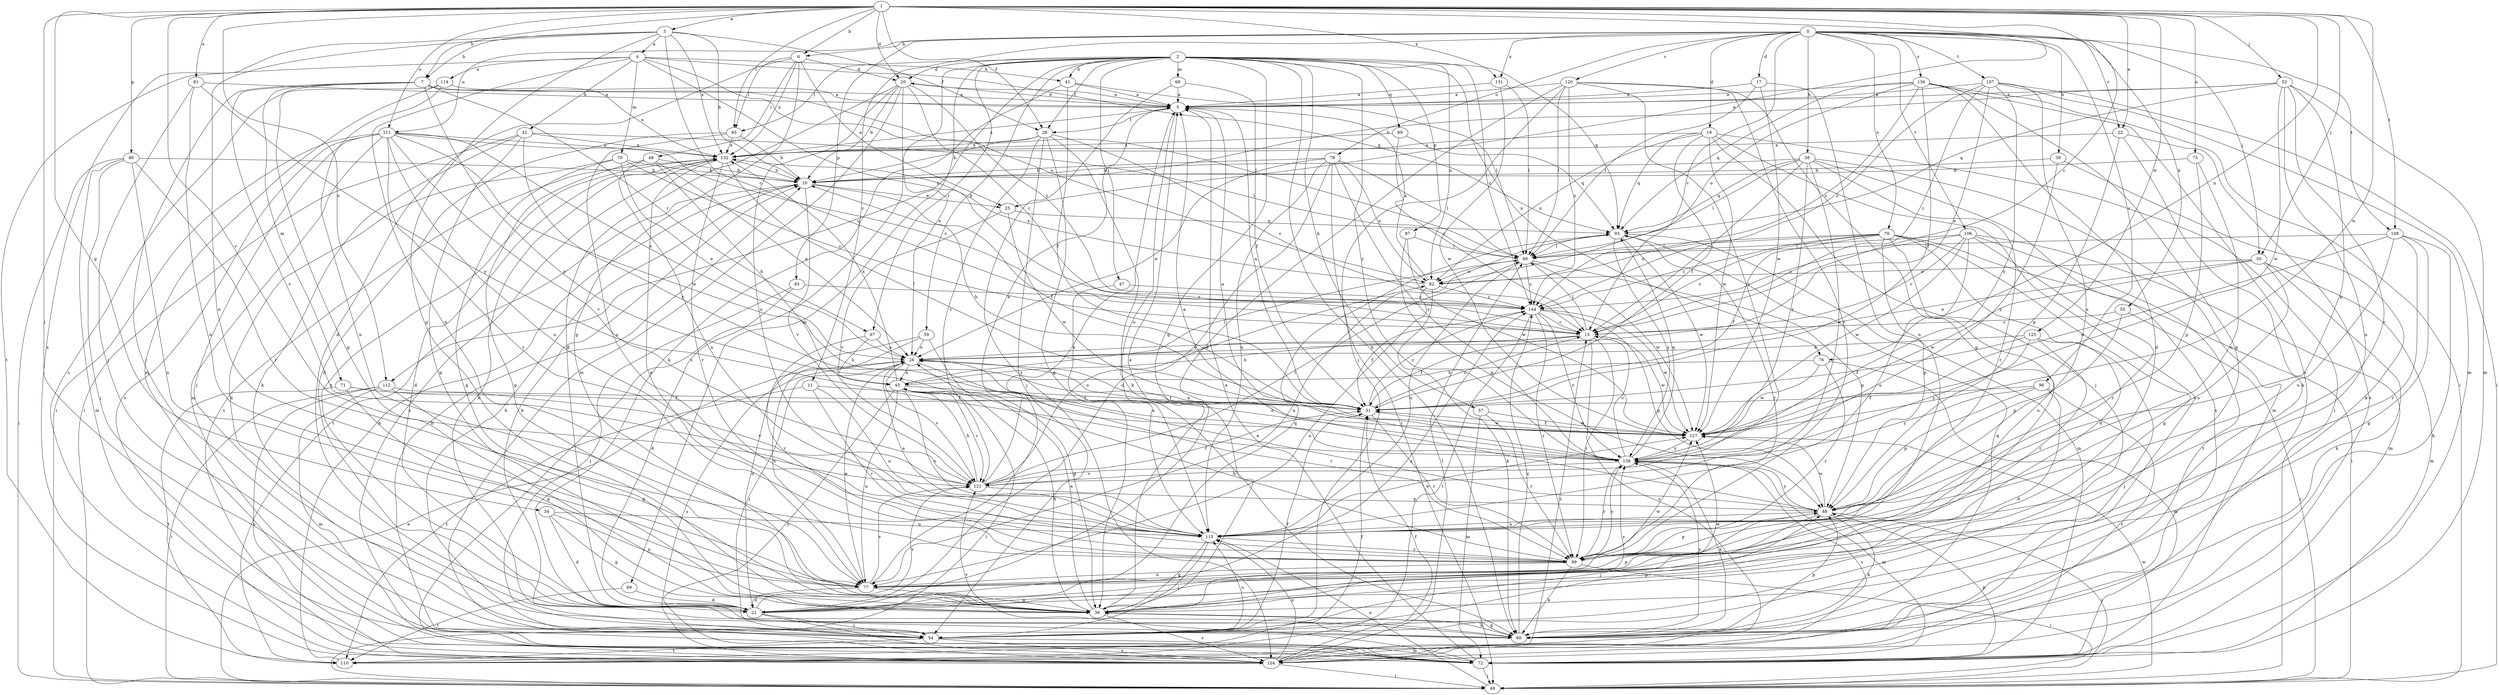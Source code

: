 strict digraph  {
0;
1;
2;
3;
4;
5;
6;
7;
10;
11;
15;
17;
19;
20;
21;
22;
25;
26;
28;
31;
34;
36;
38;
39;
41;
42;
43;
47;
48;
49;
50;
52;
54;
55;
57;
59;
60;
65;
66;
68;
69;
70;
71;
72;
75;
76;
77;
78;
79;
81;
82;
83;
86;
87;
88;
89;
93;
96;
97;
99;
104;
106;
107;
108;
110;
111;
112;
114;
115;
120;
121;
125;
127;
131;
132;
136;
138;
144;
0 -> 6  [label=b];
0 -> 11  [label=c];
0 -> 15  [label=c];
0 -> 17  [label=d];
0 -> 19  [label=d];
0 -> 38  [label=h];
0 -> 39  [label=h];
0 -> 50  [label=j];
0 -> 55  [label=k];
0 -> 78  [label=o];
0 -> 79  [label=o];
0 -> 83  [label=p];
0 -> 96  [label=r];
0 -> 106  [label=t];
0 -> 107  [label=t];
0 -> 108  [label=t];
0 -> 111  [label=u];
0 -> 120  [label=v];
0 -> 131  [label=x];
0 -> 136  [label=y];
0 -> 22  [label=v];
1 -> 3  [label=a];
1 -> 6  [label=b];
1 -> 7  [label=b];
1 -> 15  [label=c];
1 -> 20  [label=d];
1 -> 22  [label=e];
1 -> 25  [label=e];
1 -> 28  [label=f];
1 -> 34  [label=g];
1 -> 50  [label=j];
1 -> 52  [label=j];
1 -> 54  [label=j];
1 -> 65  [label=l];
1 -> 75  [label=n];
1 -> 76  [label=n];
1 -> 81  [label=o];
1 -> 86  [label=p];
1 -> 108  [label=t];
1 -> 111  [label=u];
1 -> 112  [label=u];
1 -> 121  [label=v];
1 -> 125  [label=w];
1 -> 127  [label=w];
1 -> 131  [label=x];
2 -> 20  [label=d];
2 -> 28  [label=f];
2 -> 36  [label=g];
2 -> 41  [label=h];
2 -> 47  [label=i];
2 -> 57  [label=k];
2 -> 59  [label=k];
2 -> 60  [label=k];
2 -> 65  [label=l];
2 -> 68  [label=m];
2 -> 69  [label=m];
2 -> 76  [label=n];
2 -> 82  [label=o];
2 -> 87  [label=p];
2 -> 89  [label=q];
2 -> 93  [label=q];
2 -> 97  [label=r];
2 -> 104  [label=s];
2 -> 112  [label=u];
2 -> 138  [label=y];
2 -> 144  [label=z];
3 -> 4  [label=a];
3 -> 7  [label=b];
3 -> 10  [label=b];
3 -> 15  [label=c];
3 -> 28  [label=f];
3 -> 36  [label=g];
3 -> 77  [label=n];
3 -> 104  [label=s];
3 -> 132  [label=x];
4 -> 41  [label=h];
4 -> 42  [label=h];
4 -> 70  [label=m];
4 -> 77  [label=n];
4 -> 82  [label=o];
4 -> 93  [label=q];
4 -> 110  [label=t];
4 -> 114  [label=u];
4 -> 144  [label=z];
5 -> 20  [label=d];
5 -> 28  [label=f];
5 -> 115  [label=u];
5 -> 132  [label=x];
6 -> 20  [label=d];
6 -> 21  [label=d];
6 -> 25  [label=e];
6 -> 36  [label=g];
6 -> 48  [label=i];
6 -> 65  [label=l];
6 -> 132  [label=x];
7 -> 5  [label=a];
7 -> 36  [label=g];
7 -> 54  [label=j];
7 -> 66  [label=l];
7 -> 71  [label=m];
7 -> 97  [label=r];
7 -> 121  [label=v];
7 -> 132  [label=x];
7 -> 138  [label=y];
10 -> 25  [label=e];
10 -> 31  [label=f];
10 -> 110  [label=t];
10 -> 121  [label=v];
11 -> 31  [label=f];
11 -> 99  [label=r];
11 -> 110  [label=t];
11 -> 115  [label=u];
15 -> 26  [label=e];
15 -> 31  [label=f];
15 -> 43  [label=h];
15 -> 66  [label=l];
15 -> 99  [label=r];
15 -> 104  [label=s];
15 -> 127  [label=w];
17 -> 5  [label=a];
17 -> 66  [label=l];
17 -> 77  [label=n];
17 -> 127  [label=w];
19 -> 31  [label=f];
19 -> 49  [label=i];
19 -> 54  [label=j];
19 -> 82  [label=o];
19 -> 93  [label=q];
19 -> 104  [label=s];
19 -> 127  [label=w];
19 -> 132  [label=x];
20 -> 5  [label=a];
20 -> 10  [label=b];
20 -> 15  [label=c];
20 -> 21  [label=d];
20 -> 26  [label=e];
20 -> 72  [label=m];
20 -> 115  [label=u];
20 -> 144  [label=z];
21 -> 54  [label=j];
21 -> 88  [label=p];
21 -> 93  [label=q];
21 -> 104  [label=s];
21 -> 121  [label=v];
21 -> 132  [label=x];
21 -> 144  [label=z];
22 -> 60  [label=k];
22 -> 88  [label=p];
22 -> 104  [label=s];
22 -> 132  [label=x];
25 -> 93  [label=q];
25 -> 121  [label=v];
25 -> 127  [label=w];
26 -> 43  [label=h];
26 -> 54  [label=j];
26 -> 99  [label=r];
26 -> 104  [label=s];
26 -> 121  [label=v];
28 -> 10  [label=b];
28 -> 15  [label=c];
28 -> 36  [label=g];
28 -> 54  [label=j];
28 -> 60  [label=k];
28 -> 121  [label=v];
28 -> 132  [label=x];
31 -> 5  [label=a];
31 -> 10  [label=b];
31 -> 15  [label=c];
31 -> 99  [label=r];
31 -> 127  [label=w];
31 -> 144  [label=z];
34 -> 21  [label=d];
34 -> 36  [label=g];
34 -> 77  [label=n];
34 -> 115  [label=u];
36 -> 5  [label=a];
36 -> 26  [label=e];
36 -> 43  [label=h];
36 -> 60  [label=k];
36 -> 104  [label=s];
36 -> 127  [label=w];
36 -> 138  [label=y];
38 -> 10  [label=b];
38 -> 15  [label=c];
38 -> 66  [label=l];
38 -> 72  [label=m];
38 -> 93  [label=q];
38 -> 99  [label=r];
38 -> 104  [label=s];
38 -> 121  [label=v];
38 -> 138  [label=y];
39 -> 10  [label=b];
39 -> 60  [label=k];
39 -> 138  [label=y];
41 -> 5  [label=a];
41 -> 31  [label=f];
41 -> 60  [label=k];
41 -> 66  [label=l];
42 -> 36  [label=g];
42 -> 49  [label=i];
42 -> 60  [label=k];
42 -> 66  [label=l];
42 -> 132  [label=x];
42 -> 138  [label=y];
43 -> 31  [label=f];
43 -> 49  [label=i];
43 -> 66  [label=l];
43 -> 77  [label=n];
43 -> 104  [label=s];
43 -> 115  [label=u];
43 -> 121  [label=v];
43 -> 132  [label=x];
47 -> 115  [label=u];
47 -> 144  [label=z];
48 -> 10  [label=b];
48 -> 26  [label=e];
48 -> 36  [label=g];
48 -> 43  [label=h];
48 -> 115  [label=u];
49 -> 26  [label=e];
49 -> 115  [label=u];
49 -> 127  [label=w];
50 -> 26  [label=e];
50 -> 60  [label=k];
50 -> 72  [label=m];
50 -> 82  [label=o];
50 -> 115  [label=u];
50 -> 127  [label=w];
52 -> 5  [label=a];
52 -> 10  [label=b];
52 -> 72  [label=m];
52 -> 77  [label=n];
52 -> 88  [label=p];
52 -> 93  [label=q];
52 -> 99  [label=r];
52 -> 127  [label=w];
54 -> 10  [label=b];
54 -> 31  [label=f];
54 -> 72  [label=m];
54 -> 88  [label=p];
54 -> 104  [label=s];
54 -> 110  [label=t];
54 -> 115  [label=u];
55 -> 15  [label=c];
55 -> 49  [label=i];
55 -> 88  [label=p];
57 -> 72  [label=m];
57 -> 99  [label=r];
57 -> 127  [label=w];
59 -> 21  [label=d];
59 -> 26  [label=e];
59 -> 36  [label=g];
59 -> 77  [label=n];
60 -> 10  [label=b];
60 -> 36  [label=g];
60 -> 88  [label=p];
60 -> 93  [label=q];
60 -> 138  [label=y];
60 -> 144  [label=z];
65 -> 10  [label=b];
65 -> 21  [label=d];
65 -> 115  [label=u];
65 -> 132  [label=x];
66 -> 82  [label=o];
66 -> 88  [label=p];
66 -> 115  [label=u];
66 -> 127  [label=w];
66 -> 144  [label=z];
68 -> 5  [label=a];
68 -> 31  [label=f];
68 -> 104  [label=s];
69 -> 21  [label=d];
69 -> 110  [label=t];
70 -> 10  [label=b];
70 -> 15  [label=c];
70 -> 26  [label=e];
70 -> 36  [label=g];
70 -> 60  [label=k];
71 -> 31  [label=f];
71 -> 36  [label=g];
71 -> 110  [label=t];
71 -> 121  [label=v];
72 -> 5  [label=a];
72 -> 10  [label=b];
72 -> 49  [label=i];
72 -> 88  [label=p];
72 -> 121  [label=v];
72 -> 132  [label=x];
75 -> 10  [label=b];
75 -> 88  [label=p];
75 -> 115  [label=u];
76 -> 43  [label=h];
76 -> 72  [label=m];
76 -> 99  [label=r];
76 -> 127  [label=w];
77 -> 5  [label=a];
77 -> 21  [label=d];
77 -> 26  [label=e];
77 -> 36  [label=g];
77 -> 121  [label=v];
77 -> 127  [label=w];
78 -> 10  [label=b];
78 -> 21  [label=d];
78 -> 26  [label=e];
78 -> 49  [label=i];
78 -> 66  [label=l];
78 -> 82  [label=o];
78 -> 115  [label=u];
78 -> 138  [label=y];
79 -> 15  [label=c];
79 -> 21  [label=d];
79 -> 31  [label=f];
79 -> 36  [label=g];
79 -> 49  [label=i];
79 -> 66  [label=l];
79 -> 77  [label=n];
79 -> 82  [label=o];
79 -> 88  [label=p];
79 -> 144  [label=z];
81 -> 5  [label=a];
81 -> 54  [label=j];
81 -> 77  [label=n];
81 -> 138  [label=y];
82 -> 5  [label=a];
82 -> 60  [label=k];
82 -> 77  [label=n];
82 -> 132  [label=x];
82 -> 144  [label=z];
83 -> 21  [label=d];
83 -> 54  [label=j];
83 -> 144  [label=z];
86 -> 10  [label=b];
86 -> 49  [label=i];
86 -> 54  [label=j];
86 -> 72  [label=m];
86 -> 77  [label=n];
86 -> 99  [label=r];
87 -> 66  [label=l];
87 -> 88  [label=p];
87 -> 127  [label=w];
88 -> 5  [label=a];
88 -> 26  [label=e];
88 -> 49  [label=i];
88 -> 54  [label=j];
88 -> 60  [label=k];
88 -> 115  [label=u];
88 -> 127  [label=w];
88 -> 138  [label=y];
89 -> 15  [label=c];
89 -> 93  [label=q];
89 -> 132  [label=x];
93 -> 66  [label=l];
93 -> 72  [label=m];
93 -> 77  [label=n];
93 -> 99  [label=r];
93 -> 127  [label=w];
93 -> 138  [label=y];
96 -> 21  [label=d];
96 -> 31  [label=f];
96 -> 88  [label=p];
96 -> 110  [label=t];
96 -> 138  [label=y];
97 -> 26  [label=e];
97 -> 43  [label=h];
97 -> 99  [label=r];
99 -> 43  [label=h];
99 -> 49  [label=i];
99 -> 60  [label=k];
99 -> 77  [label=n];
99 -> 88  [label=p];
99 -> 138  [label=y];
104 -> 31  [label=f];
104 -> 49  [label=i];
104 -> 66  [label=l];
104 -> 115  [label=u];
106 -> 15  [label=c];
106 -> 66  [label=l];
106 -> 72  [label=m];
106 -> 99  [label=r];
106 -> 110  [label=t];
106 -> 115  [label=u];
106 -> 127  [label=w];
106 -> 144  [label=z];
107 -> 5  [label=a];
107 -> 15  [label=c];
107 -> 26  [label=e];
107 -> 49  [label=i];
107 -> 72  [label=m];
107 -> 115  [label=u];
107 -> 138  [label=y];
107 -> 144  [label=z];
108 -> 36  [label=g];
108 -> 60  [label=k];
108 -> 66  [label=l];
108 -> 99  [label=r];
108 -> 115  [label=u];
108 -> 127  [label=w];
110 -> 10  [label=b];
110 -> 15  [label=c];
110 -> 31  [label=f];
111 -> 15  [label=c];
111 -> 26  [label=e];
111 -> 49  [label=i];
111 -> 54  [label=j];
111 -> 72  [label=m];
111 -> 99  [label=r];
111 -> 104  [label=s];
111 -> 115  [label=u];
111 -> 121  [label=v];
111 -> 127  [label=w];
111 -> 132  [label=x];
112 -> 31  [label=f];
112 -> 36  [label=g];
112 -> 49  [label=i];
112 -> 72  [label=m];
112 -> 104  [label=s];
114 -> 5  [label=a];
114 -> 72  [label=m];
114 -> 77  [label=n];
114 -> 104  [label=s];
115 -> 26  [label=e];
115 -> 36  [label=g];
115 -> 54  [label=j];
115 -> 99  [label=r];
115 -> 127  [label=w];
120 -> 5  [label=a];
120 -> 21  [label=d];
120 -> 36  [label=g];
120 -> 54  [label=j];
120 -> 66  [label=l];
120 -> 99  [label=r];
120 -> 121  [label=v];
120 -> 144  [label=z];
121 -> 5  [label=a];
121 -> 31  [label=f];
121 -> 43  [label=h];
121 -> 66  [label=l];
121 -> 82  [label=o];
121 -> 88  [label=p];
125 -> 26  [label=e];
125 -> 31  [label=f];
125 -> 54  [label=j];
125 -> 99  [label=r];
125 -> 138  [label=y];
127 -> 26  [label=e];
127 -> 31  [label=f];
127 -> 138  [label=y];
131 -> 5  [label=a];
131 -> 66  [label=l];
131 -> 127  [label=w];
132 -> 10  [label=b];
132 -> 21  [label=d];
132 -> 31  [label=f];
132 -> 60  [label=k];
132 -> 77  [label=n];
132 -> 99  [label=r];
132 -> 104  [label=s];
136 -> 5  [label=a];
136 -> 21  [label=d];
136 -> 31  [label=f];
136 -> 36  [label=g];
136 -> 49  [label=i];
136 -> 82  [label=o];
136 -> 93  [label=q];
136 -> 104  [label=s];
136 -> 144  [label=z];
138 -> 5  [label=a];
138 -> 15  [label=c];
138 -> 26  [label=e];
138 -> 60  [label=k];
138 -> 72  [label=m];
138 -> 93  [label=q];
138 -> 99  [label=r];
138 -> 104  [label=s];
138 -> 121  [label=v];
144 -> 15  [label=c];
144 -> 31  [label=f];
144 -> 88  [label=p];
144 -> 99  [label=r];
144 -> 110  [label=t];
144 -> 127  [label=w];
144 -> 138  [label=y];
}
